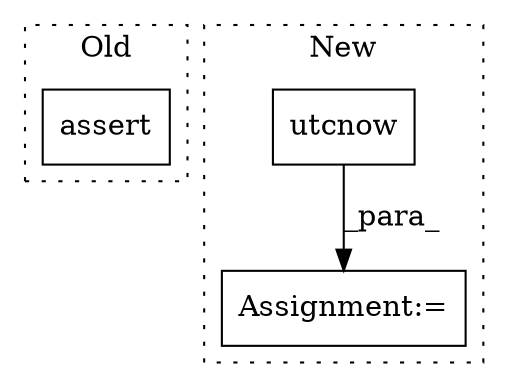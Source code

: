 digraph G {
subgraph cluster0 {
1 [label="assert" a="32" s="6745,6770" l="12,1" shape="box"];
label = "Old";
style="dotted";
}
subgraph cluster1 {
2 [label="utcnow" a="32" s="5869" l="8" shape="box"];
3 [label="Assignment:=" a="7" s="5846" l="1" shape="box"];
label = "New";
style="dotted";
}
2 -> 3 [label="_para_"];
}